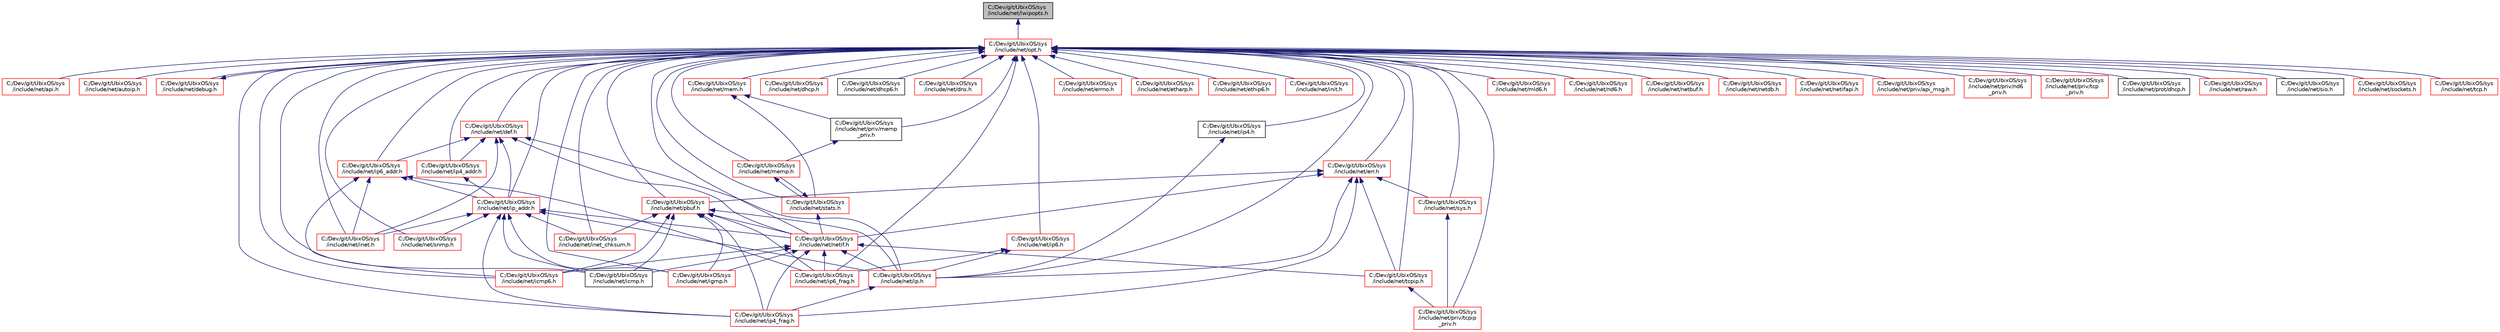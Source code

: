 digraph "C:/Dev/git/UbixOS/sys/include/net/lwipopts.h"
{
 // LATEX_PDF_SIZE
  edge [fontname="Helvetica",fontsize="10",labelfontname="Helvetica",labelfontsize="10"];
  node [fontname="Helvetica",fontsize="10",shape=record];
  Node1 [label="C:/Dev/git/UbixOS/sys\l/include/net/lwipopts.h",height=0.2,width=0.4,color="black", fillcolor="grey75", style="filled", fontcolor="black",tooltip=" "];
  Node1 -> Node2 [dir="back",color="midnightblue",fontsize="10",style="solid",fontname="Helvetica"];
  Node2 [label="C:/Dev/git/UbixOS/sys\l/include/net/opt.h",height=0.2,width=0.4,color="red", fillcolor="white", style="filled",URL="$opt_8h.html",tooltip=" "];
  Node2 -> Node3 [dir="back",color="midnightblue",fontsize="10",style="solid",fontname="Helvetica"];
  Node3 [label="C:/Dev/git/UbixOS/sys\l/include/net/api.h",height=0.2,width=0.4,color="red", fillcolor="white", style="filled",URL="$api_8h.html",tooltip=" "];
  Node2 -> Node9 [dir="back",color="midnightblue",fontsize="10",style="solid",fontname="Helvetica"];
  Node9 [label="C:/Dev/git/UbixOS/sys\l/include/net/autoip.h",height=0.2,width=0.4,color="red", fillcolor="white", style="filled",URL="$autoip_8h.html",tooltip=" "];
  Node2 -> Node11 [dir="back",color="midnightblue",fontsize="10",style="solid",fontname="Helvetica"];
  Node11 [label="C:/Dev/git/UbixOS/sys\l/include/net/debug.h",height=0.2,width=0.4,color="red", fillcolor="white", style="filled",URL="$debug_8h.html",tooltip=" "];
  Node11 -> Node2 [dir="back",color="midnightblue",fontsize="10",style="solid",fontname="Helvetica"];
  Node2 -> Node15 [dir="back",color="midnightblue",fontsize="10",style="solid",fontname="Helvetica"];
  Node15 [label="C:/Dev/git/UbixOS/sys\l/include/net/def.h",height=0.2,width=0.4,color="red", fillcolor="white", style="filled",URL="$def_8h.html",tooltip=" "];
  Node15 -> Node16 [dir="back",color="midnightblue",fontsize="10",style="solid",fontname="Helvetica"];
  Node16 [label="C:/Dev/git/UbixOS/sys\l/include/net/inet.h",height=0.2,width=0.4,color="red", fillcolor="white", style="filled",URL="$inet_8h.html",tooltip=" "];
  Node15 -> Node18 [dir="back",color="midnightblue",fontsize="10",style="solid",fontname="Helvetica"];
  Node18 [label="C:/Dev/git/UbixOS/sys\l/include/net/ip.h",height=0.2,width=0.4,color="red", fillcolor="white", style="filled",URL="$ip_8h.html",tooltip=" "];
  Node18 -> Node19 [dir="back",color="midnightblue",fontsize="10",style="solid",fontname="Helvetica"];
  Node19 [label="C:/Dev/git/UbixOS/sys\l/include/net/ip4_frag.h",height=0.2,width=0.4,color="red", fillcolor="white", style="filled",URL="$ip4__frag_8h.html",tooltip=" "];
  Node15 -> Node23 [dir="back",color="midnightblue",fontsize="10",style="solid",fontname="Helvetica"];
  Node23 [label="C:/Dev/git/UbixOS/sys\l/include/net/ip4_addr.h",height=0.2,width=0.4,color="red", fillcolor="white", style="filled",URL="$ip4__addr_8h.html",tooltip=" "];
  Node23 -> Node24 [dir="back",color="midnightblue",fontsize="10",style="solid",fontname="Helvetica"];
  Node24 [label="C:/Dev/git/UbixOS/sys\l/include/net/ip_addr.h",height=0.2,width=0.4,color="red", fillcolor="white", style="filled",URL="$ip__addr_8h.html",tooltip=" "];
  Node24 -> Node25 [dir="back",color="midnightblue",fontsize="10",style="solid",fontname="Helvetica"];
  Node25 [label="C:/Dev/git/UbixOS/sys\l/include/net/icmp.h",height=0.2,width=0.4,color="black", fillcolor="white", style="filled",URL="$icmp_8h.html",tooltip=" "];
  Node24 -> Node26 [dir="back",color="midnightblue",fontsize="10",style="solid",fontname="Helvetica"];
  Node26 [label="C:/Dev/git/UbixOS/sys\l/include/net/igmp.h",height=0.2,width=0.4,color="red", fillcolor="white", style="filled",URL="$igmp_8h.html",tooltip=" "];
  Node24 -> Node16 [dir="back",color="midnightblue",fontsize="10",style="solid",fontname="Helvetica"];
  Node24 -> Node27 [dir="back",color="midnightblue",fontsize="10",style="solid",fontname="Helvetica"];
  Node27 [label="C:/Dev/git/UbixOS/sys\l/include/net/inet_chksum.h",height=0.2,width=0.4,color="red", fillcolor="white", style="filled",URL="$inet__chksum_8h.html",tooltip=" "];
  Node24 -> Node18 [dir="back",color="midnightblue",fontsize="10",style="solid",fontname="Helvetica"];
  Node24 -> Node19 [dir="back",color="midnightblue",fontsize="10",style="solid",fontname="Helvetica"];
  Node24 -> Node29 [dir="back",color="midnightblue",fontsize="10",style="solid",fontname="Helvetica"];
  Node29 [label="C:/Dev/git/UbixOS/sys\l/include/net/netif.h",height=0.2,width=0.4,color="red", fillcolor="white", style="filled",URL="$netif_8h.html",tooltip=" "];
  Node29 -> Node25 [dir="back",color="midnightblue",fontsize="10",style="solid",fontname="Helvetica"];
  Node29 -> Node30 [dir="back",color="midnightblue",fontsize="10",style="solid",fontname="Helvetica"];
  Node30 [label="C:/Dev/git/UbixOS/sys\l/include/net/icmp6.h",height=0.2,width=0.4,color="red", fillcolor="white", style="filled",URL="$icmp6_8h.html",tooltip=" "];
  Node29 -> Node26 [dir="back",color="midnightblue",fontsize="10",style="solid",fontname="Helvetica"];
  Node29 -> Node18 [dir="back",color="midnightblue",fontsize="10",style="solid",fontname="Helvetica"];
  Node29 -> Node19 [dir="back",color="midnightblue",fontsize="10",style="solid",fontname="Helvetica"];
  Node29 -> Node31 [dir="back",color="midnightblue",fontsize="10",style="solid",fontname="Helvetica"];
  Node31 [label="C:/Dev/git/UbixOS/sys\l/include/net/ip6_frag.h",height=0.2,width=0.4,color="red", fillcolor="white", style="filled",URL="$ip6__frag_8h.html",tooltip=" "];
  Node29 -> Node78 [dir="back",color="midnightblue",fontsize="10",style="solid",fontname="Helvetica"];
  Node78 [label="C:/Dev/git/UbixOS/sys\l/include/net/tcpip.h",height=0.2,width=0.4,color="red", fillcolor="white", style="filled",URL="$tcpip_8h.html",tooltip=" "];
  Node78 -> Node79 [dir="back",color="midnightblue",fontsize="10",style="solid",fontname="Helvetica"];
  Node79 [label="C:/Dev/git/UbixOS/sys\l/include/net/priv/tcpip\l_priv.h",height=0.2,width=0.4,color="red", fillcolor="white", style="filled",URL="$tcpip__priv_8h.html",tooltip=" "];
  Node24 -> Node85 [dir="back",color="midnightblue",fontsize="10",style="solid",fontname="Helvetica"];
  Node85 [label="C:/Dev/git/UbixOS/sys\l/include/net/snmp.h",height=0.2,width=0.4,color="red", fillcolor="white", style="filled",URL="$snmp_8h.html",tooltip=" "];
  Node15 -> Node89 [dir="back",color="midnightblue",fontsize="10",style="solid",fontname="Helvetica"];
  Node89 [label="C:/Dev/git/UbixOS/sys\l/include/net/ip6_addr.h",height=0.2,width=0.4,color="red", fillcolor="white", style="filled",URL="$ip6__addr_8h.html",tooltip=" "];
  Node89 -> Node30 [dir="back",color="midnightblue",fontsize="10",style="solid",fontname="Helvetica"];
  Node89 -> Node16 [dir="back",color="midnightblue",fontsize="10",style="solid",fontname="Helvetica"];
  Node89 -> Node31 [dir="back",color="midnightblue",fontsize="10",style="solid",fontname="Helvetica"];
  Node89 -> Node24 [dir="back",color="midnightblue",fontsize="10",style="solid",fontname="Helvetica"];
  Node15 -> Node24 [dir="back",color="midnightblue",fontsize="10",style="solid",fontname="Helvetica"];
  Node15 -> Node29 [dir="back",color="midnightblue",fontsize="10",style="solid",fontname="Helvetica"];
  Node2 -> Node94 [dir="back",color="midnightblue",fontsize="10",style="solid",fontname="Helvetica"];
  Node94 [label="C:/Dev/git/UbixOS/sys\l/include/net/dhcp.h",height=0.2,width=0.4,color="red", fillcolor="white", style="filled",URL="$dhcp_8h.html",tooltip=" "];
  Node2 -> Node95 [dir="back",color="midnightblue",fontsize="10",style="solid",fontname="Helvetica"];
  Node95 [label="C:/Dev/git/UbixOS/sys\l/include/net/dhcp6.h",height=0.2,width=0.4,color="black", fillcolor="white", style="filled",URL="$dhcp6_8h.html",tooltip=" "];
  Node2 -> Node96 [dir="back",color="midnightblue",fontsize="10",style="solid",fontname="Helvetica"];
  Node96 [label="C:/Dev/git/UbixOS/sys\l/include/net/dns.h",height=0.2,width=0.4,color="red", fillcolor="white", style="filled",URL="$dns_8h.html",tooltip=" "];
  Node2 -> Node97 [dir="back",color="midnightblue",fontsize="10",style="solid",fontname="Helvetica"];
  Node97 [label="C:/Dev/git/UbixOS/sys\l/include/net/err.h",height=0.2,width=0.4,color="red", fillcolor="white", style="filled",URL="$err_8h.html",tooltip=" "];
  Node97 -> Node18 [dir="back",color="midnightblue",fontsize="10",style="solid",fontname="Helvetica"];
  Node97 -> Node19 [dir="back",color="midnightblue",fontsize="10",style="solid",fontname="Helvetica"];
  Node97 -> Node29 [dir="back",color="midnightblue",fontsize="10",style="solid",fontname="Helvetica"];
  Node97 -> Node98 [dir="back",color="midnightblue",fontsize="10",style="solid",fontname="Helvetica"];
  Node98 [label="C:/Dev/git/UbixOS/sys\l/include/net/pbuf.h",height=0.2,width=0.4,color="red", fillcolor="white", style="filled",URL="$pbuf_8h.html",tooltip=" "];
  Node98 -> Node25 [dir="back",color="midnightblue",fontsize="10",style="solid",fontname="Helvetica"];
  Node98 -> Node30 [dir="back",color="midnightblue",fontsize="10",style="solid",fontname="Helvetica"];
  Node98 -> Node26 [dir="back",color="midnightblue",fontsize="10",style="solid",fontname="Helvetica"];
  Node98 -> Node27 [dir="back",color="midnightblue",fontsize="10",style="solid",fontname="Helvetica"];
  Node98 -> Node18 [dir="back",color="midnightblue",fontsize="10",style="solid",fontname="Helvetica"];
  Node98 -> Node19 [dir="back",color="midnightblue",fontsize="10",style="solid",fontname="Helvetica"];
  Node98 -> Node31 [dir="back",color="midnightblue",fontsize="10",style="solid",fontname="Helvetica"];
  Node98 -> Node29 [dir="back",color="midnightblue",fontsize="10",style="solid",fontname="Helvetica"];
  Node97 -> Node99 [dir="back",color="midnightblue",fontsize="10",style="solid",fontname="Helvetica"];
  Node99 [label="C:/Dev/git/UbixOS/sys\l/include/net/sys.h",height=0.2,width=0.4,color="red", fillcolor="white", style="filled",URL="$sys_8h.html",tooltip=" "];
  Node99 -> Node79 [dir="back",color="midnightblue",fontsize="10",style="solid",fontname="Helvetica"];
  Node97 -> Node78 [dir="back",color="midnightblue",fontsize="10",style="solid",fontname="Helvetica"];
  Node2 -> Node102 [dir="back",color="midnightblue",fontsize="10",style="solid",fontname="Helvetica"];
  Node102 [label="C:/Dev/git/UbixOS/sys\l/include/net/errno.h",height=0.2,width=0.4,color="red", fillcolor="white", style="filled",URL="$net_2errno_8h.html",tooltip=" "];
  Node2 -> Node103 [dir="back",color="midnightblue",fontsize="10",style="solid",fontname="Helvetica"];
  Node103 [label="C:/Dev/git/UbixOS/sys\l/include/net/etharp.h",height=0.2,width=0.4,color="red", fillcolor="white", style="filled",URL="$etharp_8h.html",tooltip=" "];
  Node2 -> Node104 [dir="back",color="midnightblue",fontsize="10",style="solid",fontname="Helvetica"];
  Node104 [label="C:/Dev/git/UbixOS/sys\l/include/net/ethip6.h",height=0.2,width=0.4,color="red", fillcolor="white", style="filled",URL="$ethip6_8h.html",tooltip=" "];
  Node2 -> Node25 [dir="back",color="midnightblue",fontsize="10",style="solid",fontname="Helvetica"];
  Node2 -> Node30 [dir="back",color="midnightblue",fontsize="10",style="solid",fontname="Helvetica"];
  Node2 -> Node26 [dir="back",color="midnightblue",fontsize="10",style="solid",fontname="Helvetica"];
  Node2 -> Node16 [dir="back",color="midnightblue",fontsize="10",style="solid",fontname="Helvetica"];
  Node2 -> Node27 [dir="back",color="midnightblue",fontsize="10",style="solid",fontname="Helvetica"];
  Node2 -> Node105 [dir="back",color="midnightblue",fontsize="10",style="solid",fontname="Helvetica"];
  Node105 [label="C:/Dev/git/UbixOS/sys\l/include/net/init.h",height=0.2,width=0.4,color="red", fillcolor="white", style="filled",URL="$net_2init_8h.html",tooltip=" "];
  Node2 -> Node18 [dir="back",color="midnightblue",fontsize="10",style="solid",fontname="Helvetica"];
  Node2 -> Node106 [dir="back",color="midnightblue",fontsize="10",style="solid",fontname="Helvetica"];
  Node106 [label="C:/Dev/git/UbixOS/sys\l/include/net/ip4.h",height=0.2,width=0.4,color="black", fillcolor="white", style="filled",URL="$ip4_8h.html",tooltip=" "];
  Node106 -> Node18 [dir="back",color="midnightblue",fontsize="10",style="solid",fontname="Helvetica"];
  Node2 -> Node23 [dir="back",color="midnightblue",fontsize="10",style="solid",fontname="Helvetica"];
  Node2 -> Node19 [dir="back",color="midnightblue",fontsize="10",style="solid",fontname="Helvetica"];
  Node2 -> Node107 [dir="back",color="midnightblue",fontsize="10",style="solid",fontname="Helvetica"];
  Node107 [label="C:/Dev/git/UbixOS/sys\l/include/net/ip6.h",height=0.2,width=0.4,color="red", fillcolor="white", style="filled",URL="$ip6_8h.html",tooltip=" "];
  Node107 -> Node18 [dir="back",color="midnightblue",fontsize="10",style="solid",fontname="Helvetica"];
  Node107 -> Node31 [dir="back",color="midnightblue",fontsize="10",style="solid",fontname="Helvetica"];
  Node2 -> Node89 [dir="back",color="midnightblue",fontsize="10",style="solid",fontname="Helvetica"];
  Node2 -> Node31 [dir="back",color="midnightblue",fontsize="10",style="solid",fontname="Helvetica"];
  Node2 -> Node24 [dir="back",color="midnightblue",fontsize="10",style="solid",fontname="Helvetica"];
  Node2 -> Node108 [dir="back",color="midnightblue",fontsize="10",style="solid",fontname="Helvetica"];
  Node108 [label="C:/Dev/git/UbixOS/sys\l/include/net/mem.h",height=0.2,width=0.4,color="red", fillcolor="white", style="filled",URL="$mem_8h.html",tooltip=" "];
  Node108 -> Node109 [dir="back",color="midnightblue",fontsize="10",style="solid",fontname="Helvetica"];
  Node109 [label="C:/Dev/git/UbixOS/sys\l/include/net/priv/memp\l_priv.h",height=0.2,width=0.4,color="black", fillcolor="white", style="filled",URL="$memp__priv_8h.html",tooltip=" "];
  Node109 -> Node110 [dir="back",color="midnightblue",fontsize="10",style="solid",fontname="Helvetica"];
  Node110 [label="C:/Dev/git/UbixOS/sys\l/include/net/memp.h",height=0.2,width=0.4,color="red", fillcolor="white", style="filled",URL="$memp_8h.html",tooltip=" "];
  Node110 -> Node111 [dir="back",color="midnightblue",fontsize="10",style="solid",fontname="Helvetica"];
  Node111 [label="C:/Dev/git/UbixOS/sys\l/include/net/stats.h",height=0.2,width=0.4,color="red", fillcolor="white", style="filled",URL="$stats_8h.html",tooltip=" "];
  Node111 -> Node110 [dir="back",color="midnightblue",fontsize="10",style="solid",fontname="Helvetica"];
  Node111 -> Node29 [dir="back",color="midnightblue",fontsize="10",style="solid",fontname="Helvetica"];
  Node108 -> Node111 [dir="back",color="midnightblue",fontsize="10",style="solid",fontname="Helvetica"];
  Node2 -> Node110 [dir="back",color="midnightblue",fontsize="10",style="solid",fontname="Helvetica"];
  Node2 -> Node112 [dir="back",color="midnightblue",fontsize="10",style="solid",fontname="Helvetica"];
  Node112 [label="C:/Dev/git/UbixOS/sys\l/include/net/mld6.h",height=0.2,width=0.4,color="red", fillcolor="white", style="filled",URL="$mld6_8h.html",tooltip=" "];
  Node2 -> Node113 [dir="back",color="midnightblue",fontsize="10",style="solid",fontname="Helvetica"];
  Node113 [label="C:/Dev/git/UbixOS/sys\l/include/net/nd6.h",height=0.2,width=0.4,color="red", fillcolor="white", style="filled",URL="$nd6_8h.html",tooltip=" "];
  Node2 -> Node114 [dir="back",color="midnightblue",fontsize="10",style="solid",fontname="Helvetica"];
  Node114 [label="C:/Dev/git/UbixOS/sys\l/include/net/netbuf.h",height=0.2,width=0.4,color="red", fillcolor="white", style="filled",URL="$netbuf_8h.html",tooltip=" "];
  Node2 -> Node115 [dir="back",color="midnightblue",fontsize="10",style="solid",fontname="Helvetica"];
  Node115 [label="C:/Dev/git/UbixOS/sys\l/include/net/netdb.h",height=0.2,width=0.4,color="red", fillcolor="white", style="filled",URL="$netdb_8h.html",tooltip=" "];
  Node2 -> Node29 [dir="back",color="midnightblue",fontsize="10",style="solid",fontname="Helvetica"];
  Node2 -> Node116 [dir="back",color="midnightblue",fontsize="10",style="solid",fontname="Helvetica"];
  Node116 [label="C:/Dev/git/UbixOS/sys\l/include/net/netifapi.h",height=0.2,width=0.4,color="red", fillcolor="white", style="filled",URL="$netifapi_8h.html",tooltip=" "];
  Node2 -> Node98 [dir="back",color="midnightblue",fontsize="10",style="solid",fontname="Helvetica"];
  Node2 -> Node117 [dir="back",color="midnightblue",fontsize="10",style="solid",fontname="Helvetica"];
  Node117 [label="C:/Dev/git/UbixOS/sys\l/include/net/priv/api_msg.h",height=0.2,width=0.4,color="red", fillcolor="white", style="filled",URL="$api__msg_8h.html",tooltip=" "];
  Node2 -> Node109 [dir="back",color="midnightblue",fontsize="10",style="solid",fontname="Helvetica"];
  Node2 -> Node118 [dir="back",color="midnightblue",fontsize="10",style="solid",fontname="Helvetica"];
  Node118 [label="C:/Dev/git/UbixOS/sys\l/include/net/priv/nd6\l_priv.h",height=0.2,width=0.4,color="red", fillcolor="white", style="filled",URL="$nd6__priv_8h.html",tooltip=" "];
  Node2 -> Node119 [dir="back",color="midnightblue",fontsize="10",style="solid",fontname="Helvetica"];
  Node119 [label="C:/Dev/git/UbixOS/sys\l/include/net/priv/tcp\l_priv.h",height=0.2,width=0.4,color="red", fillcolor="white", style="filled",URL="$tcp__priv_8h.html",tooltip=" "];
  Node2 -> Node79 [dir="back",color="midnightblue",fontsize="10",style="solid",fontname="Helvetica"];
  Node2 -> Node120 [dir="back",color="midnightblue",fontsize="10",style="solid",fontname="Helvetica"];
  Node120 [label="C:/Dev/git/UbixOS/sys\l/include/net/prot/dhcp.h",height=0.2,width=0.4,color="black", fillcolor="white", style="filled",URL="$prot_2dhcp_8h.html",tooltip=" "];
  Node2 -> Node121 [dir="back",color="midnightblue",fontsize="10",style="solid",fontname="Helvetica"];
  Node121 [label="C:/Dev/git/UbixOS/sys\l/include/net/raw.h",height=0.2,width=0.4,color="red", fillcolor="white", style="filled",URL="$raw_8h.html",tooltip=" "];
  Node2 -> Node122 [dir="back",color="midnightblue",fontsize="10",style="solid",fontname="Helvetica"];
  Node122 [label="C:/Dev/git/UbixOS/sys\l/include/net/sio.h",height=0.2,width=0.4,color="black", fillcolor="white", style="filled",URL="$sio_8h.html",tooltip=" "];
  Node2 -> Node85 [dir="back",color="midnightblue",fontsize="10",style="solid",fontname="Helvetica"];
  Node2 -> Node123 [dir="back",color="midnightblue",fontsize="10",style="solid",fontname="Helvetica"];
  Node123 [label="C:/Dev/git/UbixOS/sys\l/include/net/sockets.h",height=0.2,width=0.4,color="red", fillcolor="white", style="filled",URL="$sockets_8h.html",tooltip=" "];
  Node2 -> Node111 [dir="back",color="midnightblue",fontsize="10",style="solid",fontname="Helvetica"];
  Node2 -> Node99 [dir="back",color="midnightblue",fontsize="10",style="solid",fontname="Helvetica"];
  Node2 -> Node124 [dir="back",color="midnightblue",fontsize="10",style="solid",fontname="Helvetica"];
  Node124 [label="C:/Dev/git/UbixOS/sys\l/include/net/tcp.h",height=0.2,width=0.4,color="red", fillcolor="white", style="filled",URL="$tcp_8h.html",tooltip=" "];
  Node2 -> Node78 [dir="back",color="midnightblue",fontsize="10",style="solid",fontname="Helvetica"];
}

